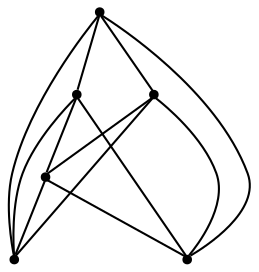 graph {
  node [shape=point,comment="{\"directed\":false,\"doi\":\"10.1007/3-540-44541-2_32\",\"figure\":\"1 (1)\"}"]

  v0 [pos="760.6468267063636,1266.1068280537925"]
  v1 [pos="716.1382156702532,1189.6061261494958"]
  v2 [pos="888.9245964093396,1135.1024627685551"]
  v3 [pos="715.8899340440998,1427.1131197611494"]
  v4 [pos="545.8559388342101,1135.1024627685551"]
  v5 [pos="669.6306489919314,1266.8577829996748"]

  v0 -- v1 [id="-1",pos="760.6468267063636,1266.1068280537925 716.1382156702532,1189.6061261494958 716.1382156702532,1189.6061261494958 716.1382156702532,1189.6061261494958"]
  v4 -- v2 [id="-2",pos="545.8559388342101,1135.1024627685551 888.9245964093396,1135.1024627685551 888.9245964093396,1135.1024627685551 888.9245964093396,1135.1024627685551"]
  v4 -- v5 [id="-3",pos="545.8559388342101,1135.1024627685551 669.6306489919314,1266.8577829996748 669.6306489919314,1266.8577829996748 669.6306489919314,1266.8577829996748"]
  v4 -- v1 [id="-4",pos="545.8559388342101,1135.1024627685551 716.1382156702532,1189.6061261494958 716.1382156702532,1189.6061261494958 716.1382156702532,1189.6061261494958"]
  v5 -- v0 [id="-5",pos="669.6306489919314,1266.8577829996748 760.6468267063636,1266.1068280537925 760.6468267063636,1266.1068280537925 760.6468267063636,1266.1068280537925"]
  v1 -- v5 [id="-7",pos="716.1382156702532,1189.6061261494958 669.6306489919314,1266.8577829996748 669.6306489919314,1266.8577829996748 669.6306489919314,1266.8577829996748"]
  v3 -- v0 [id="-9",pos="715.8899340440998,1427.1131197611494 760.6468267063636,1266.1068280537925 760.6468267063636,1266.1068280537925 760.6468267063636,1266.1068280537925"]
  v3 -- v5 [id="-10",pos="715.8899340440998,1427.1131197611494 669.6306489919314,1266.8577829996748 669.6306489919314,1266.8577829996748 669.6306489919314,1266.8577829996748"]
  v1 -- v2 [id="-11",pos="716.1382156702532,1189.6061261494958 888.9245964093396,1135.1024627685551 888.9245964093396,1135.1024627685551 888.9245964093396,1135.1024627685551"]
  v3 -- v2 [id="-12",pos="715.8899340440998,1427.1131197611494 888.9245964093396,1135.1024627685551 888.9245964093396,1135.1024627685551 888.9245964093396,1135.1024627685551"]
  v3 -- v4 [id="-13",pos="715.8899340440998,1427.1131197611494 545.8559388342101,1135.1024627685551 545.8559388342101,1135.1024627685551 545.8559388342101,1135.1024627685551"]
  v0 -- v2 [id="-15",pos="760.6468267063636,1266.1068280537925 888.9245964093396,1135.1024627685551 888.9245964093396,1135.1024627685551 888.9245964093396,1135.1024627685551"]
}